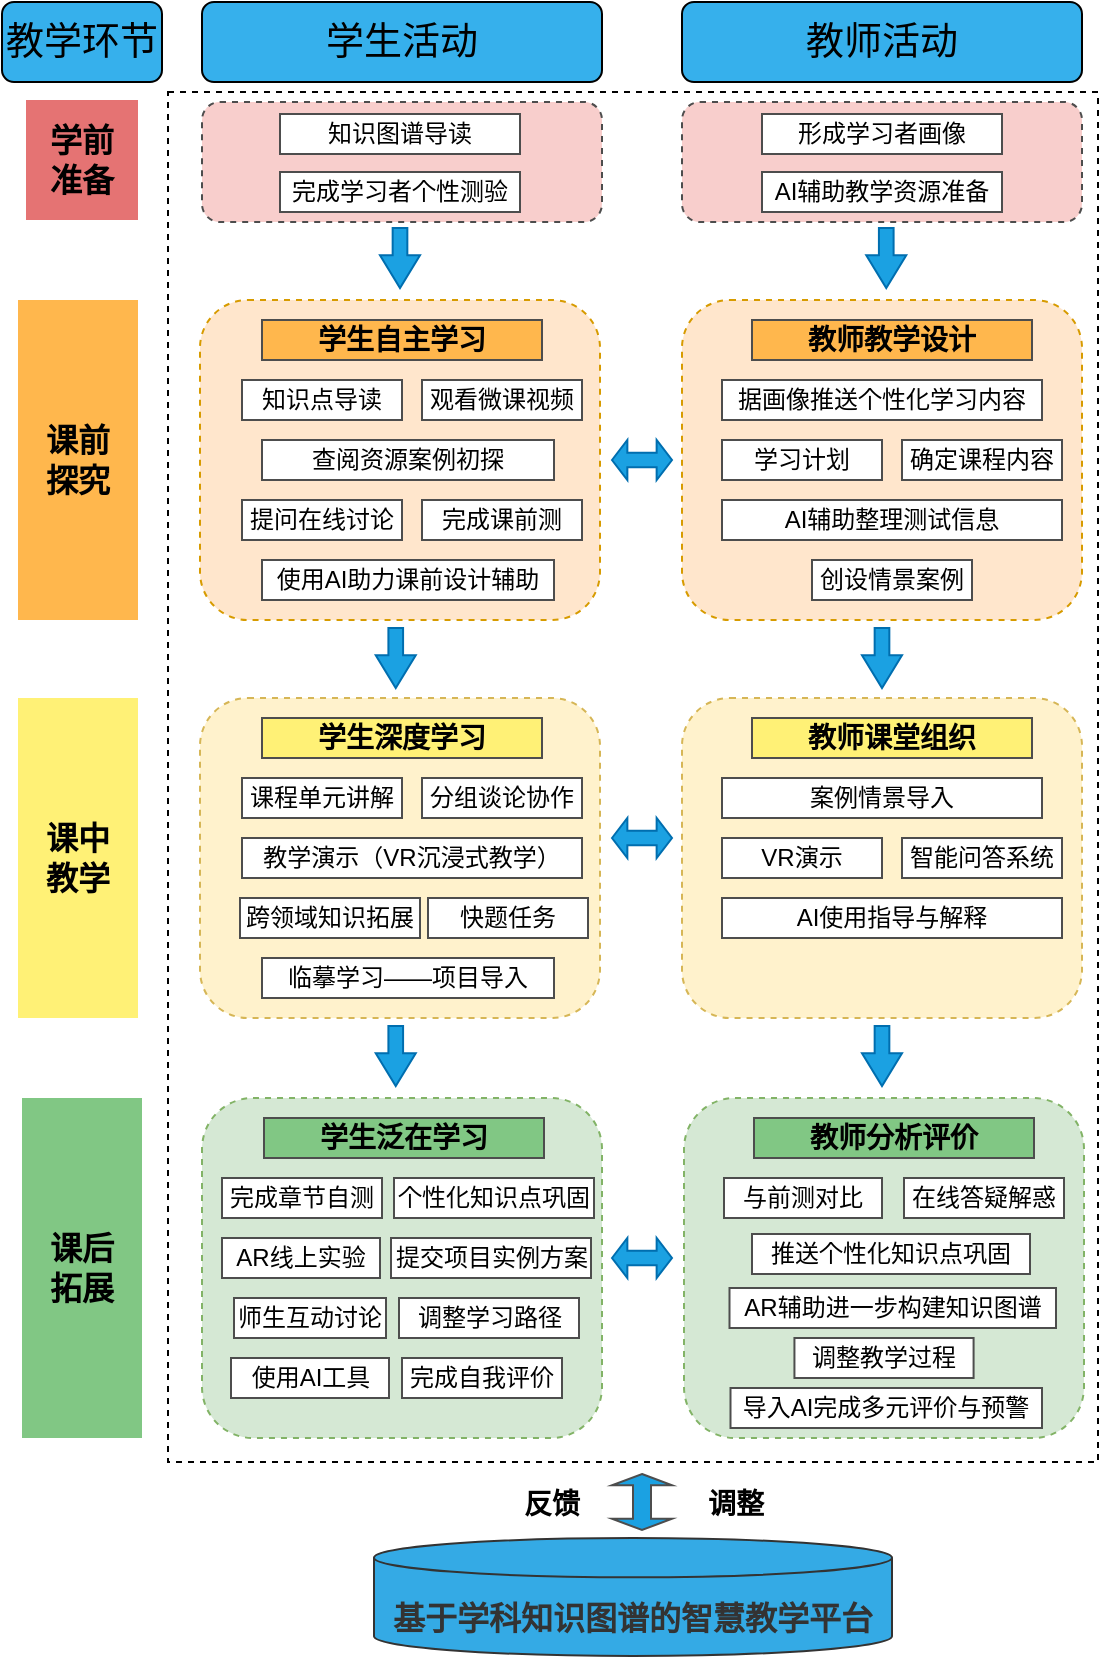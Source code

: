 <mxfile version="24.8.4">
  <diagram name="第 1 页" id="-2KWgbT9fdik0QkIeiRn">
    <mxGraphModel dx="875" dy="544" grid="0" gridSize="10" guides="1" tooltips="1" connect="1" arrows="1" fold="1" page="1" pageScale="1" pageWidth="827" pageHeight="1169" math="0" shadow="0">
      <root>
        <mxCell id="0" />
        <mxCell id="1" parent="0" />
        <mxCell id="JlN7DXZQlxJKehoTxWIZ-80" value="" style="rounded=0;whiteSpace=wrap;html=1;dashed=1;" vertex="1" parent="1">
          <mxGeometry x="223" y="116" width="465" height="685" as="geometry" />
        </mxCell>
        <mxCell id="JlN7DXZQlxJKehoTxWIZ-1" value="&lt;font size=&quot;1&quot; color=&quot;#000000&quot;&gt;&lt;span style=&quot;font-size: 19px;&quot;&gt;教学环节&lt;/span&gt;&lt;/font&gt;" style="rounded=1;whiteSpace=wrap;html=1;fillColor=#36b0ec;fontColor=#ffffff;strokeColor=#000000;" vertex="1" parent="1">
          <mxGeometry x="140" y="71" width="80" height="40" as="geometry" />
        </mxCell>
        <mxCell id="JlN7DXZQlxJKehoTxWIZ-2" value="&lt;font size=&quot;1&quot; color=&quot;#000000&quot;&gt;&lt;span style=&quot;font-size: 19px;&quot;&gt;学生活动&lt;/span&gt;&lt;/font&gt;" style="rounded=1;whiteSpace=wrap;html=1;fillColor=#36b0ec;fontColor=#ffffff;strokeColor=#000000;" vertex="1" parent="1">
          <mxGeometry x="240" y="71" width="200" height="40" as="geometry" />
        </mxCell>
        <mxCell id="JlN7DXZQlxJKehoTxWIZ-3" value="&lt;font size=&quot;1&quot; color=&quot;#000000&quot;&gt;&lt;span style=&quot;font-size: 19px;&quot;&gt;教师活动&lt;/span&gt;&lt;/font&gt;" style="rounded=1;whiteSpace=wrap;html=1;fillColor=#36b0ec;fontColor=#ffffff;strokeColor=#000000;" vertex="1" parent="1">
          <mxGeometry x="480" y="71" width="200" height="40" as="geometry" />
        </mxCell>
        <mxCell id="JlN7DXZQlxJKehoTxWIZ-5" value="&lt;font style=&quot;font-size: 16px;&quot;&gt;&lt;b style=&quot;&quot;&gt;学前&lt;/b&gt;&lt;/font&gt;&lt;div style=&quot;font-size: 16px;&quot;&gt;&lt;font style=&quot;font-size: 16px;&quot;&gt;&lt;b style=&quot;&quot;&gt;准备&lt;/b&gt;&lt;/font&gt;&lt;/div&gt;" style="rounded=0;whiteSpace=wrap;html=1;fillColor=#e57373;strokeColor=none;" vertex="1" parent="1">
          <mxGeometry x="152" y="120" width="56" height="60" as="geometry" />
        </mxCell>
        <mxCell id="JlN7DXZQlxJKehoTxWIZ-6" value="&lt;span style=&quot;font-size: 16px;&quot;&gt;&lt;b&gt;课前&lt;/b&gt;&lt;/span&gt;&lt;div&gt;&lt;span style=&quot;font-size: 16px;&quot;&gt;&lt;b&gt;探究&lt;/b&gt;&lt;/span&gt;&lt;/div&gt;" style="rounded=0;whiteSpace=wrap;html=1;fillColor=#ffb74d;strokeColor=none;" vertex="1" parent="1">
          <mxGeometry x="148" y="220" width="60" height="160" as="geometry" />
        </mxCell>
        <mxCell id="JlN7DXZQlxJKehoTxWIZ-7" value="&lt;span style=&quot;font-size: 16px;&quot;&gt;&lt;b&gt;课中&lt;/b&gt;&lt;/span&gt;&lt;div&gt;&lt;span style=&quot;font-size: 16px;&quot;&gt;&lt;b&gt;教学&lt;/b&gt;&lt;/span&gt;&lt;/div&gt;" style="rounded=0;whiteSpace=wrap;html=1;fillColor=#fff176;strokeColor=none;" vertex="1" parent="1">
          <mxGeometry x="148" y="419" width="60" height="160" as="geometry" />
        </mxCell>
        <mxCell id="JlN7DXZQlxJKehoTxWIZ-8" value="&lt;span style=&quot;font-size: 16px;&quot;&gt;&lt;b&gt;课后&lt;/b&gt;&lt;/span&gt;&lt;div&gt;&lt;span style=&quot;font-size: 16px;&quot;&gt;&lt;b&gt;拓展&lt;/b&gt;&lt;/span&gt;&lt;/div&gt;" style="rounded=0;whiteSpace=wrap;html=1;fillColor=#81c784;strokeColor=none;" vertex="1" parent="1">
          <mxGeometry x="150" y="619" width="60" height="170" as="geometry" />
        </mxCell>
        <mxCell id="JlN7DXZQlxJKehoTxWIZ-10" value="" style="rounded=1;whiteSpace=wrap;html=1;fillColor=#f8cecc;strokeColor=#4D4D4D;dashed=1;" vertex="1" parent="1">
          <mxGeometry x="240" y="121" width="200" height="60" as="geometry" />
        </mxCell>
        <mxCell id="JlN7DXZQlxJKehoTxWIZ-11" value="" style="rounded=1;whiteSpace=wrap;html=1;fillColor=#f8cecc;strokeColor=#4D4D4D;dashed=1;" vertex="1" parent="1">
          <mxGeometry x="480" y="121" width="200" height="60" as="geometry" />
        </mxCell>
        <mxCell id="JlN7DXZQlxJKehoTxWIZ-12" value="知识图谱导读" style="rounded=0;whiteSpace=wrap;html=1;strokeWidth=1;strokeColor=#4D4D4D;" vertex="1" parent="1">
          <mxGeometry x="279" y="127" width="120" height="20" as="geometry" />
        </mxCell>
        <mxCell id="JlN7DXZQlxJKehoTxWIZ-13" value="完成学习者个性测验" style="rounded=0;whiteSpace=wrap;html=1;strokeWidth=1;strokeColor=#4D4D4D;" vertex="1" parent="1">
          <mxGeometry x="279" y="156" width="120" height="20" as="geometry" />
        </mxCell>
        <mxCell id="JlN7DXZQlxJKehoTxWIZ-14" value="形成学习者画像" style="rounded=0;whiteSpace=wrap;html=1;strokeWidth=1;strokeColor=#4D4D4D;" vertex="1" parent="1">
          <mxGeometry x="520" y="127" width="120" height="20" as="geometry" />
        </mxCell>
        <mxCell id="JlN7DXZQlxJKehoTxWIZ-15" value="AI辅助教学资源准备" style="rounded=0;whiteSpace=wrap;html=1;strokeWidth=1;strokeColor=#4D4D4D;" vertex="1" parent="1">
          <mxGeometry x="520" y="156" width="120" height="20" as="geometry" />
        </mxCell>
        <mxCell id="JlN7DXZQlxJKehoTxWIZ-18" value="" style="rounded=1;whiteSpace=wrap;html=1;fillColor=#ffe6cc;strokeColor=#d79b00;dashed=1;" vertex="1" parent="1">
          <mxGeometry x="239" y="220" width="200" height="160" as="geometry" />
        </mxCell>
        <mxCell id="JlN7DXZQlxJKehoTxWIZ-19" value="知识点导读" style="rounded=0;whiteSpace=wrap;html=1;strokeColor=#4D4D4D;" vertex="1" parent="1">
          <mxGeometry x="260" y="260" width="80" height="20" as="geometry" />
        </mxCell>
        <mxCell id="JlN7DXZQlxJKehoTxWIZ-20" value="观看微课视频" style="rounded=0;whiteSpace=wrap;html=1;strokeColor=#4D4D4D;" vertex="1" parent="1">
          <mxGeometry x="350" y="260" width="80" height="20" as="geometry" />
        </mxCell>
        <mxCell id="JlN7DXZQlxJKehoTxWIZ-21" value="查阅资源案例初探" style="rounded=0;whiteSpace=wrap;html=1;strokeColor=#4D4D4D;" vertex="1" parent="1">
          <mxGeometry x="270" y="290" width="146" height="20" as="geometry" />
        </mxCell>
        <mxCell id="JlN7DXZQlxJKehoTxWIZ-22" value="提问在线讨论" style="rounded=0;whiteSpace=wrap;html=1;strokeColor=#4D4D4D;" vertex="1" parent="1">
          <mxGeometry x="260" y="320" width="80" height="20" as="geometry" />
        </mxCell>
        <mxCell id="JlN7DXZQlxJKehoTxWIZ-24" value="完成课前测" style="rounded=0;whiteSpace=wrap;html=1;strokeColor=#4D4D4D;" vertex="1" parent="1">
          <mxGeometry x="350" y="320" width="80" height="20" as="geometry" />
        </mxCell>
        <mxCell id="JlN7DXZQlxJKehoTxWIZ-25" value="使用AI助力课前设计辅助" style="rounded=0;whiteSpace=wrap;html=1;strokeColor=#4D4D4D;" vertex="1" parent="1">
          <mxGeometry x="270" y="350" width="146" height="20" as="geometry" />
        </mxCell>
        <mxCell id="JlN7DXZQlxJKehoTxWIZ-26" value="" style="rounded=1;whiteSpace=wrap;html=1;fillColor=#ffe6cc;strokeColor=#d79b00;dashed=1;" vertex="1" parent="1">
          <mxGeometry x="480" y="220" width="200" height="160" as="geometry" />
        </mxCell>
        <mxCell id="JlN7DXZQlxJKehoTxWIZ-27" value="学习计划" style="rounded=0;whiteSpace=wrap;html=1;strokeColor=#4D4D4D;" vertex="1" parent="1">
          <mxGeometry x="500" y="290" width="80" height="20" as="geometry" />
        </mxCell>
        <mxCell id="JlN7DXZQlxJKehoTxWIZ-28" value="AI辅助整理测试信息" style="rounded=0;whiteSpace=wrap;html=1;strokeColor=#4D4D4D;" vertex="1" parent="1">
          <mxGeometry x="500" y="320" width="170" height="20" as="geometry" />
        </mxCell>
        <mxCell id="JlN7DXZQlxJKehoTxWIZ-29" value="据画像推送个性化学习内容" style="rounded=0;whiteSpace=wrap;html=1;strokeColor=#4D4D4D;" vertex="1" parent="1">
          <mxGeometry x="500" y="260" width="160" height="20" as="geometry" />
        </mxCell>
        <mxCell id="JlN7DXZQlxJKehoTxWIZ-30" value="确定课程内容" style="rounded=0;whiteSpace=wrap;html=1;strokeColor=#4D4D4D;" vertex="1" parent="1">
          <mxGeometry x="590" y="290" width="80" height="20" as="geometry" />
        </mxCell>
        <mxCell id="JlN7DXZQlxJKehoTxWIZ-31" value="创设情景案例" style="rounded=0;whiteSpace=wrap;html=1;strokeColor=#4D4D4D;" vertex="1" parent="1">
          <mxGeometry x="545" y="350" width="80" height="20" as="geometry" />
        </mxCell>
        <mxCell id="JlN7DXZQlxJKehoTxWIZ-33" value="&lt;b style=&quot;&quot;&gt;&lt;font style=&quot;font-size: 14px;&quot;&gt;学生自主学习&lt;/font&gt;&lt;/b&gt;" style="rounded=0;whiteSpace=wrap;html=1;fillColor=#ffb74d;strokeColor=#4D4D4D;" vertex="1" parent="1">
          <mxGeometry x="270" y="230" width="140" height="20" as="geometry" />
        </mxCell>
        <mxCell id="JlN7DXZQlxJKehoTxWIZ-34" value="&lt;b style=&quot;&quot;&gt;&lt;font style=&quot;font-size: 14px;&quot;&gt;教师教学设计&lt;/font&gt;&lt;/b&gt;" style="rounded=0;whiteSpace=wrap;html=1;fillColor=#ffb74d;strokeColor=#4D4D4D;" vertex="1" parent="1">
          <mxGeometry x="515" y="230" width="140" height="20" as="geometry" />
        </mxCell>
        <mxCell id="JlN7DXZQlxJKehoTxWIZ-35" value="" style="rounded=1;whiteSpace=wrap;html=1;fillColor=#fff2cc;strokeColor=#d6b656;dashed=1;" vertex="1" parent="1">
          <mxGeometry x="239" y="419" width="200" height="160" as="geometry" />
        </mxCell>
        <mxCell id="JlN7DXZQlxJKehoTxWIZ-36" value="课程单元讲解" style="rounded=0;whiteSpace=wrap;html=1;strokeColor=#4D4D4D;" vertex="1" parent="1">
          <mxGeometry x="260" y="459" width="80" height="20" as="geometry" />
        </mxCell>
        <mxCell id="JlN7DXZQlxJKehoTxWIZ-37" value="教学演示（VR沉浸式教学）" style="rounded=0;whiteSpace=wrap;html=1;strokeColor=#4D4D4D;" vertex="1" parent="1">
          <mxGeometry x="260" y="489" width="170" height="20" as="geometry" />
        </mxCell>
        <mxCell id="JlN7DXZQlxJKehoTxWIZ-38" value="分组谈论协作" style="rounded=0;whiteSpace=wrap;html=1;strokeColor=#4D4D4D;" vertex="1" parent="1">
          <mxGeometry x="350" y="459" width="80" height="20" as="geometry" />
        </mxCell>
        <mxCell id="JlN7DXZQlxJKehoTxWIZ-39" value="跨领域知识拓展" style="rounded=0;whiteSpace=wrap;html=1;strokeColor=#4D4D4D;" vertex="1" parent="1">
          <mxGeometry x="259" y="519" width="90" height="20" as="geometry" />
        </mxCell>
        <mxCell id="JlN7DXZQlxJKehoTxWIZ-40" value="快题任务" style="rounded=0;whiteSpace=wrap;html=1;strokeColor=#4D4D4D;" vertex="1" parent="1">
          <mxGeometry x="353" y="519" width="80" height="20" as="geometry" />
        </mxCell>
        <mxCell id="JlN7DXZQlxJKehoTxWIZ-41" value="临摹学习——项目导入" style="rounded=0;whiteSpace=wrap;html=1;strokeColor=#4D4D4D;" vertex="1" parent="1">
          <mxGeometry x="270" y="549" width="146" height="20" as="geometry" />
        </mxCell>
        <mxCell id="JlN7DXZQlxJKehoTxWIZ-42" value="" style="rounded=1;whiteSpace=wrap;html=1;fillColor=#fff2cc;strokeColor=#d6b656;dashed=1;" vertex="1" parent="1">
          <mxGeometry x="480" y="419" width="200" height="160" as="geometry" />
        </mxCell>
        <mxCell id="JlN7DXZQlxJKehoTxWIZ-43" value="VR演示" style="rounded=0;whiteSpace=wrap;html=1;strokeColor=#4D4D4D;" vertex="1" parent="1">
          <mxGeometry x="500" y="489" width="80" height="20" as="geometry" />
        </mxCell>
        <mxCell id="JlN7DXZQlxJKehoTxWIZ-44" value="AI使用指导与解释" style="rounded=0;whiteSpace=wrap;html=1;strokeColor=#4D4D4D;" vertex="1" parent="1">
          <mxGeometry x="500" y="519" width="170" height="20" as="geometry" />
        </mxCell>
        <mxCell id="JlN7DXZQlxJKehoTxWIZ-45" value="案例情景导入" style="rounded=0;whiteSpace=wrap;html=1;strokeColor=#4D4D4D;" vertex="1" parent="1">
          <mxGeometry x="500" y="459" width="160" height="20" as="geometry" />
        </mxCell>
        <mxCell id="JlN7DXZQlxJKehoTxWIZ-46" value="智能问答系统" style="rounded=0;whiteSpace=wrap;html=1;strokeColor=#4D4D4D;" vertex="1" parent="1">
          <mxGeometry x="590" y="489" width="80" height="20" as="geometry" />
        </mxCell>
        <mxCell id="JlN7DXZQlxJKehoTxWIZ-48" value="&lt;b style=&quot;&quot;&gt;&lt;font style=&quot;font-size: 14px;&quot;&gt;学生深度学习&lt;/font&gt;&lt;/b&gt;" style="rounded=0;whiteSpace=wrap;html=1;fillColor=#FFF176;strokeColor=#4D4D4D;" vertex="1" parent="1">
          <mxGeometry x="270" y="429" width="140" height="20" as="geometry" />
        </mxCell>
        <mxCell id="JlN7DXZQlxJKehoTxWIZ-49" value="&lt;b style=&quot;&quot;&gt;&lt;font style=&quot;font-size: 14px;&quot;&gt;教师课堂组织&lt;/font&gt;&lt;/b&gt;" style="rounded=0;whiteSpace=wrap;html=1;fillColor=#FFF176;strokeColor=#4D4D4D;" vertex="1" parent="1">
          <mxGeometry x="515" y="429" width="140" height="20" as="geometry" />
        </mxCell>
        <mxCell id="JlN7DXZQlxJKehoTxWIZ-50" value="" style="rounded=1;whiteSpace=wrap;html=1;fillColor=#d5e8d4;strokeColor=#82b366;dashed=1;" vertex="1" parent="1">
          <mxGeometry x="240" y="619" width="200" height="170" as="geometry" />
        </mxCell>
        <mxCell id="JlN7DXZQlxJKehoTxWIZ-51" value="完成章节自测" style="rounded=0;whiteSpace=wrap;html=1;strokeColor=#4D4D4D;" vertex="1" parent="1">
          <mxGeometry x="250" y="659" width="80" height="20" as="geometry" />
        </mxCell>
        <mxCell id="JlN7DXZQlxJKehoTxWIZ-52" value="提交项目实例方案" style="rounded=0;whiteSpace=wrap;html=1;strokeColor=#4D4D4D;" vertex="1" parent="1">
          <mxGeometry x="334.5" y="689" width="100" height="20" as="geometry" />
        </mxCell>
        <mxCell id="JlN7DXZQlxJKehoTxWIZ-53" value="个性化知识点巩固" style="rounded=0;whiteSpace=wrap;html=1;strokeColor=#4D4D4D;" vertex="1" parent="1">
          <mxGeometry x="336" y="659" width="100" height="20" as="geometry" />
        </mxCell>
        <mxCell id="JlN7DXZQlxJKehoTxWIZ-54" value="师生互动讨论" style="rounded=0;whiteSpace=wrap;html=1;strokeColor=#4D4D4D;" vertex="1" parent="1">
          <mxGeometry x="256" y="719" width="76" height="20" as="geometry" />
        </mxCell>
        <mxCell id="JlN7DXZQlxJKehoTxWIZ-55" value="调整学习路径" style="rounded=0;whiteSpace=wrap;html=1;strokeColor=#4D4D4D;" vertex="1" parent="1">
          <mxGeometry x="338.5" y="719" width="90" height="20" as="geometry" />
        </mxCell>
        <mxCell id="JlN7DXZQlxJKehoTxWIZ-56" value="使用AI工具" style="rounded=0;whiteSpace=wrap;html=1;strokeColor=#4D4D4D;" vertex="1" parent="1">
          <mxGeometry x="254.5" y="749" width="79" height="20" as="geometry" />
        </mxCell>
        <mxCell id="JlN7DXZQlxJKehoTxWIZ-57" value="" style="rounded=1;whiteSpace=wrap;html=1;fillColor=#d5e8d4;strokeColor=#82b366;dashed=1;" vertex="1" parent="1">
          <mxGeometry x="481" y="619" width="200" height="170" as="geometry" />
        </mxCell>
        <mxCell id="JlN7DXZQlxJKehoTxWIZ-58" value="推送个性化知识点巩固" style="rounded=0;whiteSpace=wrap;html=1;strokeColor=#4D4D4D;" vertex="1" parent="1">
          <mxGeometry x="515" y="687" width="139" height="20" as="geometry" />
        </mxCell>
        <mxCell id="JlN7DXZQlxJKehoTxWIZ-59" value="AR辅助进一步构建知识图谱" style="rounded=0;whiteSpace=wrap;html=1;strokeColor=#4D4D4D;" vertex="1" parent="1">
          <mxGeometry x="503.75" y="714" width="163.25" height="20" as="geometry" />
        </mxCell>
        <mxCell id="JlN7DXZQlxJKehoTxWIZ-60" value="与前测对比" style="rounded=0;whiteSpace=wrap;html=1;strokeColor=#4D4D4D;" vertex="1" parent="1">
          <mxGeometry x="501" y="659" width="79" height="20" as="geometry" />
        </mxCell>
        <mxCell id="JlN7DXZQlxJKehoTxWIZ-61" value="在线答疑解惑" style="rounded=0;whiteSpace=wrap;html=1;strokeColor=#4D4D4D;" vertex="1" parent="1">
          <mxGeometry x="591" y="659" width="80" height="20" as="geometry" />
        </mxCell>
        <mxCell id="JlN7DXZQlxJKehoTxWIZ-62" value="&lt;b style=&quot;&quot;&gt;&lt;font style=&quot;font-size: 14px;&quot;&gt;学生泛在学习&lt;/font&gt;&lt;/b&gt;" style="rounded=0;whiteSpace=wrap;html=1;fillColor=#81C784;strokeColor=#4D4D4D;" vertex="1" parent="1">
          <mxGeometry x="271" y="629" width="140" height="20" as="geometry" />
        </mxCell>
        <mxCell id="JlN7DXZQlxJKehoTxWIZ-63" value="&lt;b style=&quot;&quot;&gt;&lt;font style=&quot;font-size: 14px;&quot;&gt;教师分析评价&lt;/font&gt;&lt;/b&gt;" style="rounded=0;whiteSpace=wrap;html=1;fillColor=#81C784;strokeColor=#4D4D4D;" vertex="1" parent="1">
          <mxGeometry x="516" y="629" width="140" height="20" as="geometry" />
        </mxCell>
        <mxCell id="JlN7DXZQlxJKehoTxWIZ-64" value="完成自我评价" style="rounded=0;whiteSpace=wrap;html=1;strokeColor=#4D4D4D;" vertex="1" parent="1">
          <mxGeometry x="340" y="749" width="80" height="20" as="geometry" />
        </mxCell>
        <mxCell id="JlN7DXZQlxJKehoTxWIZ-65" value="AR线上实验" style="rounded=0;whiteSpace=wrap;html=1;strokeColor=#4D4D4D;" vertex="1" parent="1">
          <mxGeometry x="250" y="689" width="79" height="20" as="geometry" />
        </mxCell>
        <mxCell id="JlN7DXZQlxJKehoTxWIZ-66" value="调整教学过程" style="rounded=0;whiteSpace=wrap;html=1;strokeColor=#4D4D4D;" vertex="1" parent="1">
          <mxGeometry x="536.22" y="739" width="89.57" height="20" as="geometry" />
        </mxCell>
        <mxCell id="JlN7DXZQlxJKehoTxWIZ-67" value="导入AI完成多元评价与预警" style="rounded=0;whiteSpace=wrap;html=1;strokeColor=#4D4D4D;" vertex="1" parent="1">
          <mxGeometry x="504.25" y="764" width="155.75" height="20" as="geometry" />
        </mxCell>
        <mxCell id="JlN7DXZQlxJKehoTxWIZ-69" value="" style="shape=singleArrow;direction=south;whiteSpace=wrap;html=1;fillColor=#1ba1e2;fontColor=#ffffff;strokeColor=#006EAF;arrowWidth=0.367;arrowSize=0.544;" vertex="1" parent="1">
          <mxGeometry x="329" y="184" width="20" height="30" as="geometry" />
        </mxCell>
        <mxCell id="JlN7DXZQlxJKehoTxWIZ-70" value="" style="shape=singleArrow;direction=south;whiteSpace=wrap;html=1;fillColor=#1ba1e2;fontColor=#ffffff;strokeColor=#006EAF;arrowWidth=0.367;arrowSize=0.544;" vertex="1" parent="1">
          <mxGeometry x="572.13" y="184" width="20" height="30" as="geometry" />
        </mxCell>
        <mxCell id="JlN7DXZQlxJKehoTxWIZ-71" value="" style="shape=singleArrow;direction=south;whiteSpace=wrap;html=1;fillColor=#1ba1e2;fontColor=#ffffff;strokeColor=#006EAF;arrowWidth=0.367;arrowSize=0.544;" vertex="1" parent="1">
          <mxGeometry x="326.87" y="384" width="20" height="30" as="geometry" />
        </mxCell>
        <mxCell id="JlN7DXZQlxJKehoTxWIZ-72" value="" style="shape=singleArrow;direction=south;whiteSpace=wrap;html=1;fillColor=#1ba1e2;fontColor=#ffffff;strokeColor=#006EAF;arrowWidth=0.367;arrowSize=0.544;" vertex="1" parent="1">
          <mxGeometry x="570" y="384" width="20" height="30" as="geometry" />
        </mxCell>
        <mxCell id="JlN7DXZQlxJKehoTxWIZ-73" value="" style="shape=singleArrow;direction=south;whiteSpace=wrap;html=1;fillColor=#1ba1e2;fontColor=#ffffff;strokeColor=#006EAF;arrowWidth=0.367;arrowSize=0.544;" vertex="1" parent="1">
          <mxGeometry x="326.87" y="583" width="20" height="30" as="geometry" />
        </mxCell>
        <mxCell id="JlN7DXZQlxJKehoTxWIZ-74" value="" style="shape=singleArrow;direction=south;whiteSpace=wrap;html=1;fillColor=#1ba1e2;fontColor=#ffffff;strokeColor=#006EAF;arrowWidth=0.367;arrowSize=0.544;" vertex="1" parent="1">
          <mxGeometry x="570" y="583" width="20" height="30" as="geometry" />
        </mxCell>
        <mxCell id="JlN7DXZQlxJKehoTxWIZ-75" value="" style="shape=doubleArrow;whiteSpace=wrap;html=1;arrowWidth=0.367;arrowSize=0.256;fillColor=#1ba1e2;fontColor=#ffffff;strokeColor=#006EAF;" vertex="1" parent="1">
          <mxGeometry x="445" y="290" width="30" height="20" as="geometry" />
        </mxCell>
        <mxCell id="JlN7DXZQlxJKehoTxWIZ-76" value="" style="shape=doubleArrow;whiteSpace=wrap;html=1;arrowWidth=0.367;arrowSize=0.256;fillColor=#1ba1e2;fontColor=#ffffff;strokeColor=#006EAF;" vertex="1" parent="1">
          <mxGeometry x="445" y="479" width="30" height="20" as="geometry" />
        </mxCell>
        <mxCell id="JlN7DXZQlxJKehoTxWIZ-77" value="" style="shape=doubleArrow;whiteSpace=wrap;html=1;arrowWidth=0.367;arrowSize=0.256;fillColor=#1ba1e2;fontColor=#ffffff;strokeColor=#006EAF;" vertex="1" parent="1">
          <mxGeometry x="445" y="689" width="30" height="20" as="geometry" />
        </mxCell>
        <mxCell id="JlN7DXZQlxJKehoTxWIZ-78" value="&lt;div style=&quot;font-size: 16px;&quot;&gt;&lt;font style=&quot;font-size: 16px;&quot; color=&quot;#333333&quot;&gt;&lt;br&gt;&lt;/font&gt;&lt;/div&gt;&lt;font style=&quot;font-size: 16px;&quot; color=&quot;#333333&quot;&gt;&lt;b style=&quot;&quot;&gt;基于学科知识图谱的智慧教学平台&lt;/b&gt;&lt;/font&gt;" style="strokeWidth=1;html=1;shape=mxgraph.flowchart.database;whiteSpace=wrap;fillColor=#34aae5;fontColor=#ffffff;strokeColor=#333333;" vertex="1" parent="1">
          <mxGeometry x="326" y="839" width="259" height="59" as="geometry" />
        </mxCell>
        <mxCell id="JlN7DXZQlxJKehoTxWIZ-79" value="" style="shape=doubleArrow;direction=south;whiteSpace=wrap;html=1;fillColor=#1BA1E2;strokeWidth=1;strokeColor=#4D4D4D;" vertex="1" parent="1">
          <mxGeometry x="445" y="807" width="30" height="28" as="geometry" />
        </mxCell>
        <mxCell id="JlN7DXZQlxJKehoTxWIZ-81" value="反馈" style="text;html=1;align=center;verticalAlign=middle;whiteSpace=wrap;rounded=0;fontStyle=1;fontSize=14;" vertex="1" parent="1">
          <mxGeometry x="385" y="807" width="60" height="30" as="geometry" />
        </mxCell>
        <mxCell id="JlN7DXZQlxJKehoTxWIZ-82" value="调整" style="text;html=1;align=center;verticalAlign=middle;whiteSpace=wrap;rounded=0;fontStyle=1;fontSize=14;" vertex="1" parent="1">
          <mxGeometry x="477" y="807" width="60" height="30" as="geometry" />
        </mxCell>
      </root>
    </mxGraphModel>
  </diagram>
</mxfile>
